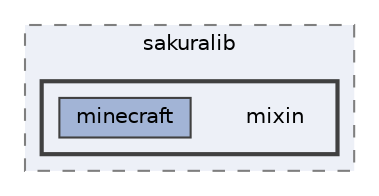 digraph "mixin"
{
 // LATEX_PDF_SIZE
  bgcolor="transparent";
  edge [fontname=Helvetica,fontsize=10,labelfontname=Helvetica,labelfontsize=10];
  node [fontname=Helvetica,fontsize=10,shape=box,height=0.2,width=0.4];
  compound=true
  subgraph clusterdir_5c303f163471370183c5df951dc89cd1 {
    graph [ bgcolor="#edf0f7", pencolor="grey50", label="sakuralib", fontname=Helvetica,fontsize=10 style="filled,dashed", URL="dir_5c303f163471370183c5df951dc89cd1.html",tooltip=""]
  subgraph clusterdir_4e0c5244be4f1c13f74d2ccf88965f62 {
    graph [ bgcolor="#edf0f7", pencolor="grey25", label="", fontname=Helvetica,fontsize=10 style="filled,bold", URL="dir_4e0c5244be4f1c13f74d2ccf88965f62.html",tooltip=""]
    dir_4e0c5244be4f1c13f74d2ccf88965f62 [shape=plaintext, label="mixin"];
  dir_445690e597eebf522a8f0f9114a996b6 [label="minecraft", fillcolor="#a2b4d6", color="grey25", style="filled", URL="dir_445690e597eebf522a8f0f9114a996b6.html",tooltip=""];
  }
  }
}

